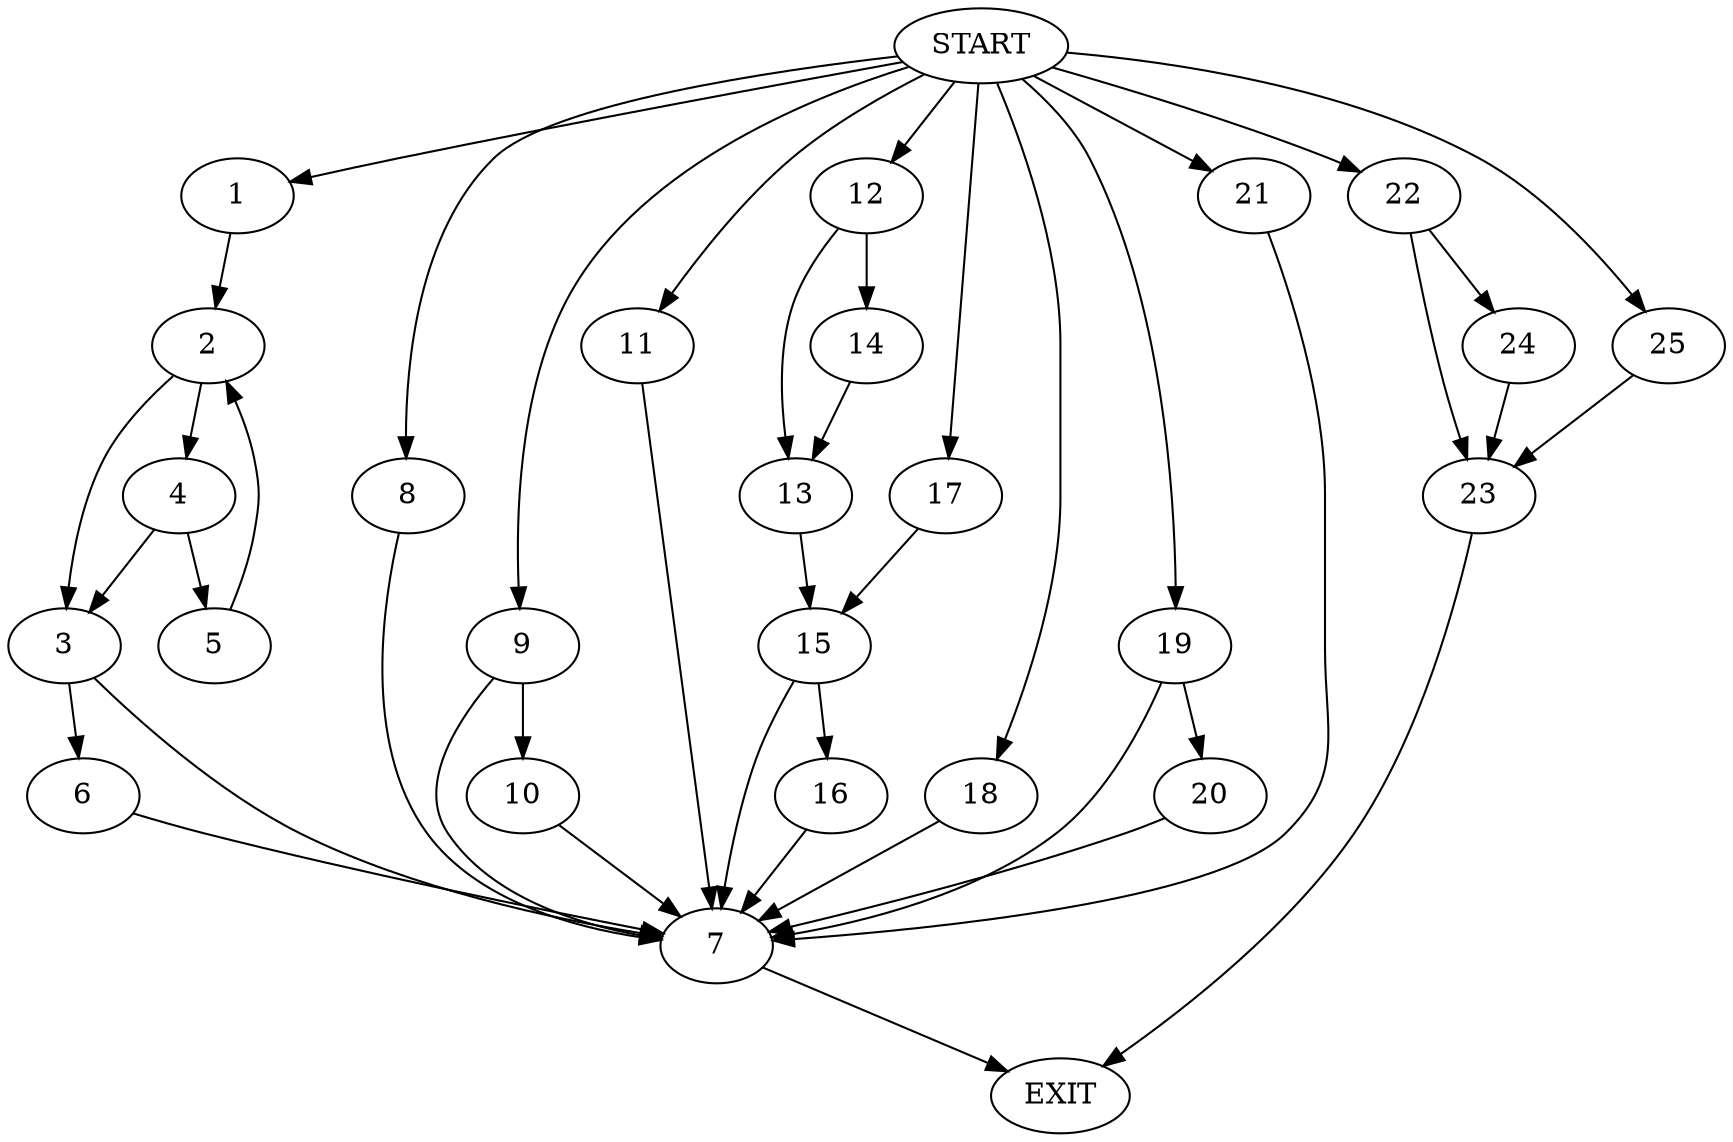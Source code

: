 digraph {
0 [label="START"]
26 [label="EXIT"]
0 -> 1
1 -> 2
2 -> 3
2 -> 4
4 -> 3
4 -> 5
3 -> 6
3 -> 7
5 -> 2
7 -> 26
6 -> 7
0 -> 8
8 -> 7
0 -> 9
9 -> 7
9 -> 10
10 -> 7
0 -> 11
11 -> 7
0 -> 12
12 -> 13
12 -> 14
13 -> 15
14 -> 13
15 -> 7
15 -> 16
0 -> 17
17 -> 15
16 -> 7
0 -> 18
18 -> 7
0 -> 19
19 -> 7
19 -> 20
20 -> 7
0 -> 21
21 -> 7
0 -> 22
22 -> 23
22 -> 24
23 -> 26
24 -> 23
0 -> 25
25 -> 23
}
